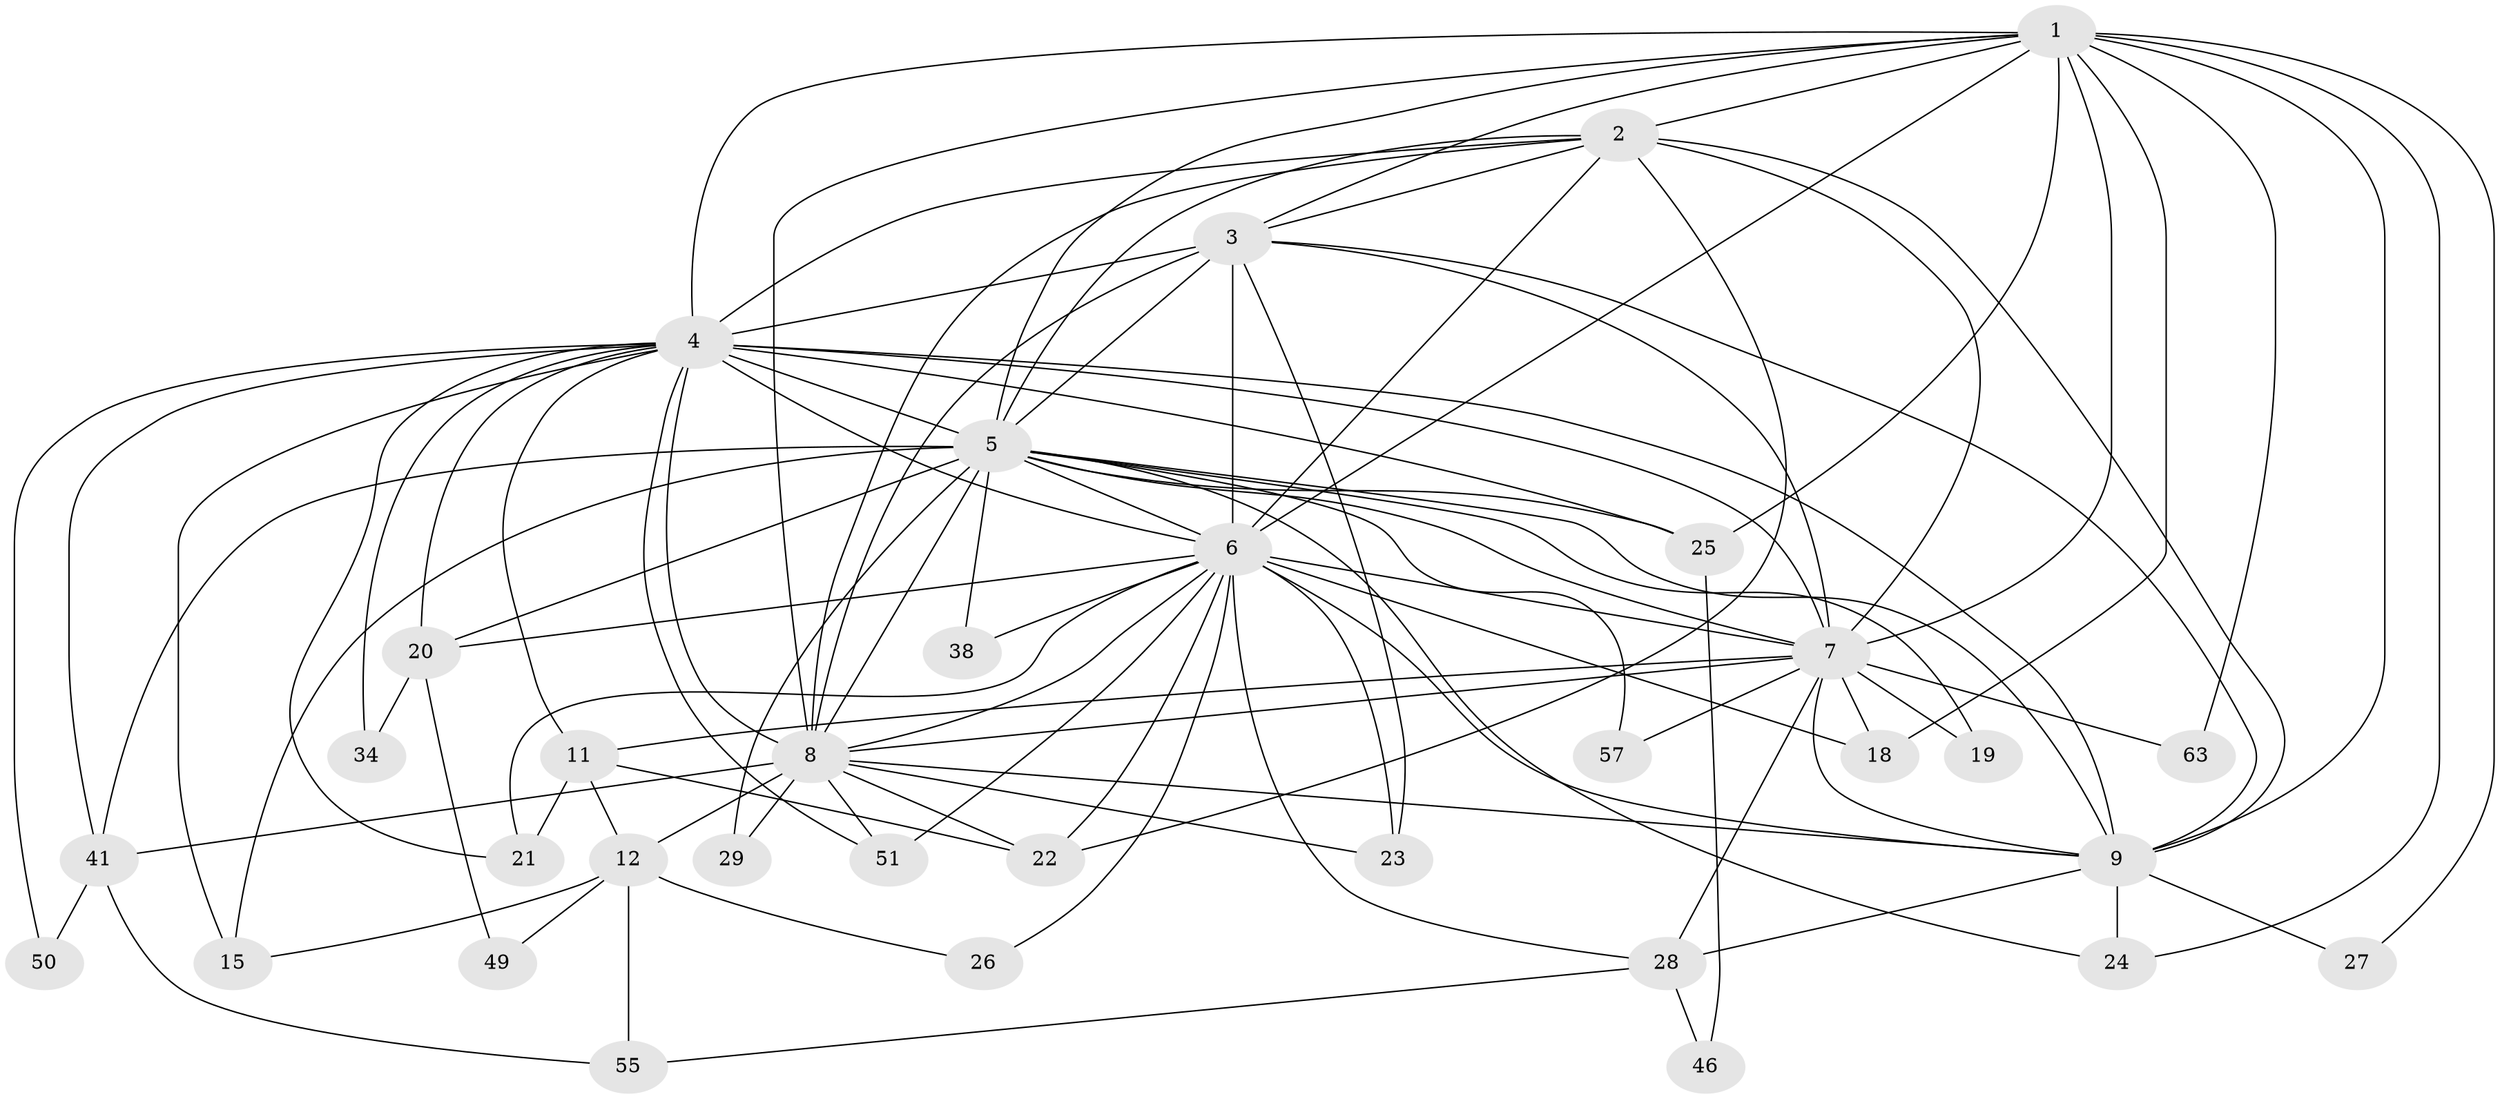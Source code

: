 // original degree distribution, {17: 0.029411764705882353, 11: 0.029411764705882353, 25: 0.014705882352941176, 21: 0.014705882352941176, 15: 0.04411764705882353, 18: 0.014705882352941176, 5: 0.07352941176470588, 6: 0.029411764705882353, 2: 0.5294117647058824, 3: 0.17647058823529413, 4: 0.04411764705882353}
// Generated by graph-tools (version 1.1) at 2025/13/03/09/25 04:13:45]
// undirected, 34 vertices, 99 edges
graph export_dot {
graph [start="1"]
  node [color=gray90,style=filled];
  1 [super="+13"];
  2 [super="+40+31"];
  3;
  4 [super="+36+61+59+56+39+54+45"];
  5 [super="+17+16"];
  6 [super="+35+10+14"];
  7 [super="+47"];
  8;
  9;
  11;
  12;
  15 [super="+68"];
  18 [super="+48"];
  19;
  20;
  21 [super="+42"];
  22 [super="+44"];
  23;
  24 [super="+32"];
  25 [super="+37"];
  26;
  27;
  28 [super="+33+52+43"];
  29 [super="+30"];
  34;
  38;
  41 [super="+66"];
  46;
  49;
  50;
  51 [super="+65+67"];
  55;
  57;
  63;
  1 -- 2;
  1 -- 3;
  1 -- 4 [weight=2];
  1 -- 5;
  1 -- 6 [weight=2];
  1 -- 7 [weight=2];
  1 -- 8;
  1 -- 9 [weight=2];
  1 -- 18;
  1 -- 24;
  1 -- 25;
  1 -- 27;
  1 -- 63;
  2 -- 3;
  2 -- 4 [weight=2];
  2 -- 5;
  2 -- 6 [weight=2];
  2 -- 7;
  2 -- 8 [weight=2];
  2 -- 9 [weight=2];
  2 -- 22;
  3 -- 4 [weight=2];
  3 -- 5;
  3 -- 6 [weight=2];
  3 -- 7;
  3 -- 8;
  3 -- 9;
  3 -- 23;
  4 -- 5 [weight=3];
  4 -- 6 [weight=3];
  4 -- 7;
  4 -- 8 [weight=3];
  4 -- 9 [weight=2];
  4 -- 11;
  4 -- 21;
  4 -- 25 [weight=2];
  4 -- 34;
  4 -- 51;
  4 -- 41;
  4 -- 15;
  4 -- 50;
  4 -- 20;
  5 -- 6 [weight=2];
  5 -- 7;
  5 -- 8;
  5 -- 9;
  5 -- 15;
  5 -- 19;
  5 -- 20;
  5 -- 24;
  5 -- 29 [weight=2];
  5 -- 38;
  5 -- 41;
  5 -- 57;
  5 -- 25;
  6 -- 7 [weight=2];
  6 -- 8 [weight=2];
  6 -- 9 [weight=2];
  6 -- 22;
  6 -- 38;
  6 -- 23;
  6 -- 51 [weight=2];
  6 -- 28 [weight=2];
  6 -- 18;
  6 -- 20 [weight=2];
  6 -- 26;
  6 -- 21;
  7 -- 8;
  7 -- 9;
  7 -- 11;
  7 -- 19;
  7 -- 28 [weight=2];
  7 -- 57;
  7 -- 63;
  7 -- 18;
  8 -- 9;
  8 -- 12;
  8 -- 23;
  8 -- 29;
  8 -- 41;
  8 -- 51;
  8 -- 22;
  9 -- 27;
  9 -- 24;
  9 -- 28;
  11 -- 12;
  11 -- 21;
  11 -- 22;
  12 -- 15;
  12 -- 26;
  12 -- 49;
  12 -- 55;
  20 -- 34;
  20 -- 49;
  25 -- 46;
  28 -- 55;
  28 -- 46;
  41 -- 50;
  41 -- 55;
}
